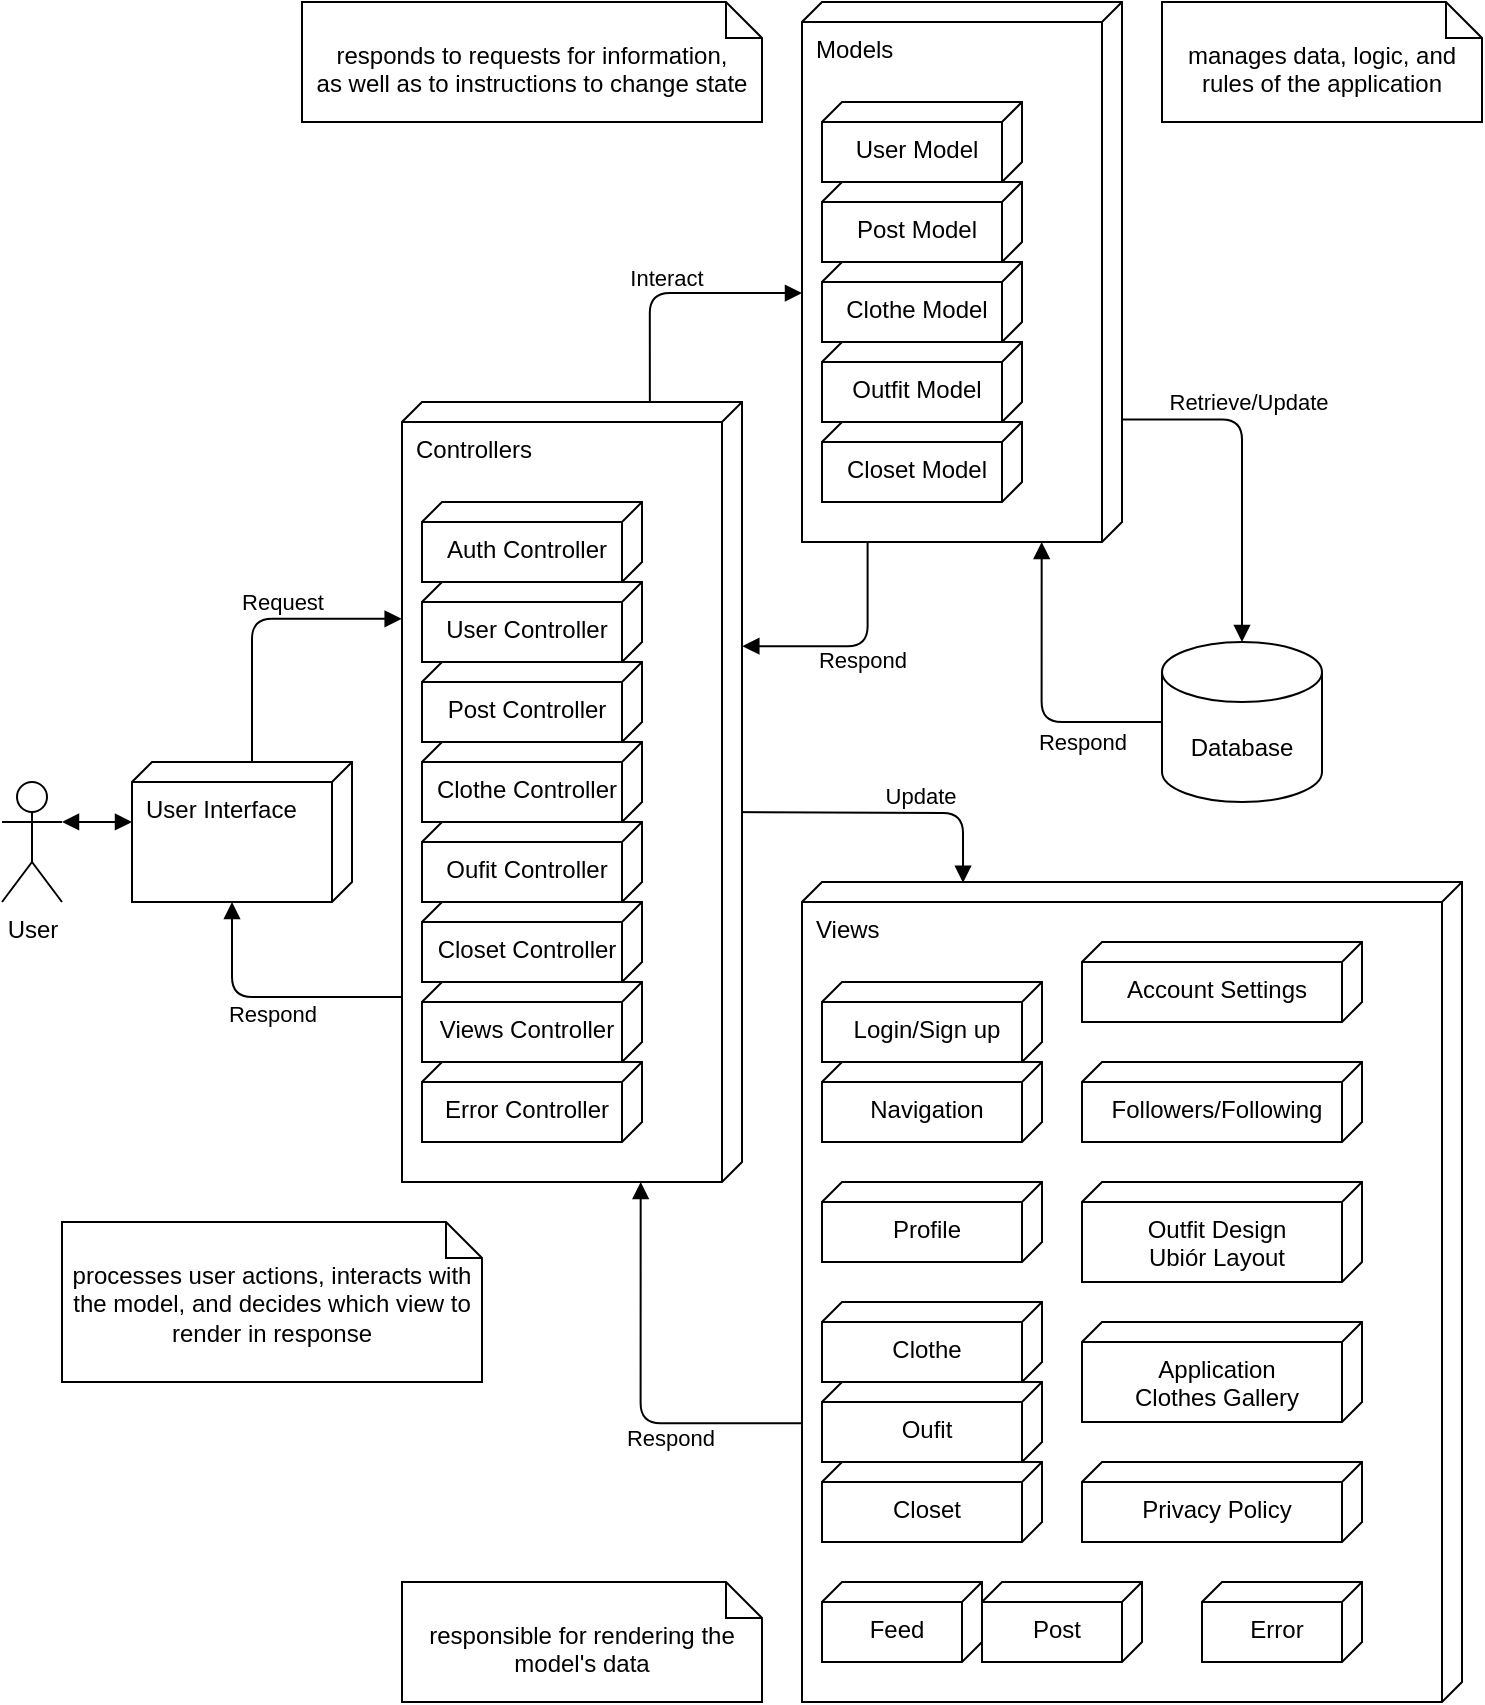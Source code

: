 <mxfile version="24.7.17">
  <diagram name="Page-1" id="MU40dsSjmfFrNShMqfhn">
    <mxGraphModel dx="500" dy="319" grid="1" gridSize="10" guides="1" tooltips="1" connect="1" arrows="1" fold="1" page="1" pageScale="1" pageWidth="850" pageHeight="1100" math="0" shadow="0">
      <root>
        <mxCell id="0" />
        <mxCell id="1" parent="0" />
        <mxCell id="beVgWmRtZ7cqBD5OG1xg-60" style="edgeStyle=orthogonalEdgeStyle;rounded=1;orthogonalLoop=1;jettySize=auto;html=1;entryX=0.313;entryY=-0.001;entryDx=0;entryDy=0;curved=0;endArrow=block;endFill=1;exitX=1.001;exitY=0.795;exitDx=0;exitDy=0;exitPerimeter=0;entryPerimeter=0;" parent="1" source="beVgWmRtZ7cqBD5OG1xg-99" target="beVgWmRtZ7cqBD5OG1xg-105" edge="1">
          <mxGeometry relative="1" as="geometry">
            <mxPoint x="530" y="360" as="sourcePoint" />
            <mxPoint x="450" y="382.5" as="targetPoint" />
          </mxGeometry>
        </mxCell>
        <mxCell id="beVgWmRtZ7cqBD5OG1xg-83" value="Respond" style="edgeLabel;html=1;align=center;verticalAlign=middle;resizable=0;points=[];" parent="beVgWmRtZ7cqBD5OG1xg-60" vertex="1" connectable="0">
          <mxGeometry x="0.246" y="-3" relative="1" as="geometry">
            <mxPoint x="17" y="10" as="offset" />
          </mxGeometry>
        </mxCell>
        <mxCell id="beVgWmRtZ7cqBD5OG1xg-59" style="edgeStyle=orthogonalEdgeStyle;rounded=1;orthogonalLoop=1;jettySize=auto;html=1;exitX=0;exitY=0.271;exitDx=0;exitDy=0;entryX=0.539;entryY=1;entryDx=0;entryDy=0;curved=0;endArrow=block;endFill=1;entryPerimeter=0;exitPerimeter=0;" parent="1" source="beVgWmRtZ7cqBD5OG1xg-105" target="beVgWmRtZ7cqBD5OG1xg-99" edge="1">
          <mxGeometry relative="1" as="geometry">
            <mxPoint x="370" y="290" as="sourcePoint" />
            <mxPoint x="490" y="215" as="targetPoint" />
          </mxGeometry>
        </mxCell>
        <mxCell id="beVgWmRtZ7cqBD5OG1xg-82" value="Interact" style="edgeLabel;html=1;align=center;verticalAlign=middle;resizable=0;points=[];" parent="beVgWmRtZ7cqBD5OG1xg-59" vertex="1" connectable="0">
          <mxGeometry x="0.013" y="2" relative="1" as="geometry">
            <mxPoint x="-4" y="-6" as="offset" />
          </mxGeometry>
        </mxCell>
        <mxCell id="beVgWmRtZ7cqBD5OG1xg-61" style="edgeStyle=orthogonalEdgeStyle;rounded=1;orthogonalLoop=1;jettySize=auto;html=1;exitX=1;exitY=0.5;exitDx=0;exitDy=0;entryX=0.001;entryY=0.756;entryDx=0;entryDy=0;curved=0;endArrow=block;endFill=1;entryPerimeter=0;" parent="1" target="beVgWmRtZ7cqBD5OG1xg-121" edge="1">
          <mxGeometry relative="1" as="geometry">
            <mxPoint x="450" y="475" as="sourcePoint" />
            <mxPoint x="570" y="510" as="targetPoint" />
          </mxGeometry>
        </mxCell>
        <mxCell id="beVgWmRtZ7cqBD5OG1xg-86" value="Update" style="edgeLabel;html=1;align=center;verticalAlign=middle;resizable=0;points=[];" parent="beVgWmRtZ7cqBD5OG1xg-61" vertex="1" connectable="0">
          <mxGeometry x="0.153" y="2" relative="1" as="geometry">
            <mxPoint x="9" y="-7" as="offset" />
          </mxGeometry>
        </mxCell>
        <mxCell id="beVgWmRtZ7cqBD5OG1xg-67" style="edgeStyle=orthogonalEdgeStyle;rounded=1;orthogonalLoop=1;jettySize=auto;html=1;exitX=0;exitY=0.75;exitDx=0;exitDy=0;entryX=0;entryY=0;entryDx=70;entryDy=60;curved=0;endArrow=block;endFill=1;entryPerimeter=0;" parent="1" target="beVgWmRtZ7cqBD5OG1xg-146" edge="1">
          <mxGeometry relative="1" as="geometry">
            <mxPoint x="290" y="567.5" as="sourcePoint" />
            <mxPoint x="210" y="520" as="targetPoint" />
            <Array as="points">
              <mxPoint x="205" y="568" />
            </Array>
          </mxGeometry>
        </mxCell>
        <mxCell id="beVgWmRtZ7cqBD5OG1xg-81" value="Respond" style="edgeLabel;html=1;align=center;verticalAlign=middle;resizable=0;points=[];" parent="beVgWmRtZ7cqBD5OG1xg-67" vertex="1" connectable="0">
          <mxGeometry x="-0.24" y="2" relative="1" as="geometry">
            <mxPoint x="-15" y="6" as="offset" />
          </mxGeometry>
        </mxCell>
        <mxCell id="beVgWmRtZ7cqBD5OG1xg-62" style="edgeStyle=orthogonalEdgeStyle;rounded=1;orthogonalLoop=1;jettySize=auto;html=1;exitX=0.66;exitY=1;exitDx=0;exitDy=0;entryX=1;entryY=0.298;entryDx=0;entryDy=0;curved=0;endArrow=block;endFill=1;entryPerimeter=0;exitPerimeter=0;" parent="1" source="beVgWmRtZ7cqBD5OG1xg-121" target="beVgWmRtZ7cqBD5OG1xg-105" edge="1">
          <mxGeometry relative="1" as="geometry">
            <mxPoint x="490" y="780" as="sourcePoint" />
            <mxPoint x="370" y="660" as="targetPoint" />
          </mxGeometry>
        </mxCell>
        <mxCell id="beVgWmRtZ7cqBD5OG1xg-87" value="Respond" style="edgeLabel;html=1;align=center;verticalAlign=middle;resizable=0;points=[];" parent="beVgWmRtZ7cqBD5OG1xg-62" vertex="1" connectable="0">
          <mxGeometry x="-0.212" relative="1" as="geometry">
            <mxPoint x="13" y="7" as="offset" />
          </mxGeometry>
        </mxCell>
        <mxCell id="beVgWmRtZ7cqBD5OG1xg-64" style="edgeStyle=orthogonalEdgeStyle;rounded=1;orthogonalLoop=1;jettySize=auto;html=1;exitX=0;exitY=0.5;exitDx=0;exitDy=0;exitPerimeter=0;entryX=1;entryY=0.251;entryDx=0;entryDy=0;curved=0;endArrow=block;endFill=1;entryPerimeter=0;" parent="1" source="beVgWmRtZ7cqBD5OG1xg-30" target="beVgWmRtZ7cqBD5OG1xg-99" edge="1">
          <mxGeometry relative="1" as="geometry">
            <mxPoint x="610" y="340" as="targetPoint" />
          </mxGeometry>
        </mxCell>
        <mxCell id="beVgWmRtZ7cqBD5OG1xg-85" value="Respond" style="edgeLabel;html=1;align=center;verticalAlign=middle;resizable=0;points=[];" parent="beVgWmRtZ7cqBD5OG1xg-64" vertex="1" connectable="0">
          <mxGeometry x="-0.613" y="-1" relative="1" as="geometry">
            <mxPoint x="-11" y="11" as="offset" />
          </mxGeometry>
        </mxCell>
        <mxCell id="beVgWmRtZ7cqBD5OG1xg-30" value="Database" style="shape=cylinder3;whiteSpace=wrap;html=1;boundedLbl=1;backgroundOutline=1;size=15;" parent="1" vertex="1">
          <mxGeometry x="670" y="390" width="80" height="80" as="geometry" />
        </mxCell>
        <mxCell id="beVgWmRtZ7cqBD5OG1xg-48" style="edgeStyle=orthogonalEdgeStyle;rounded=1;orthogonalLoop=1;jettySize=auto;html=1;exitX=1;exitY=0.333;exitDx=0;exitDy=0;exitPerimeter=0;entryX=0.427;entryY=1;entryDx=0;entryDy=0;startArrow=block;startFill=1;curved=0;endArrow=block;endFill=1;entryPerimeter=0;" parent="1" source="beVgWmRtZ7cqBD5OG1xg-35" target="beVgWmRtZ7cqBD5OG1xg-146" edge="1">
          <mxGeometry relative="1" as="geometry">
            <mxPoint x="170" y="480" as="targetPoint" />
          </mxGeometry>
        </mxCell>
        <mxCell id="beVgWmRtZ7cqBD5OG1xg-35" value="User" style="shape=umlActor;verticalLabelPosition=bottom;verticalAlign=top;html=1;" parent="1" vertex="1">
          <mxGeometry x="90" y="460" width="30" height="60" as="geometry" />
        </mxCell>
        <mxCell id="beVgWmRtZ7cqBD5OG1xg-65" style="edgeStyle=orthogonalEdgeStyle;rounded=1;orthogonalLoop=1;jettySize=auto;html=1;exitX=0;exitY=0;exitDx=0;exitDy=50;curved=0;endArrow=block;endFill=1;exitPerimeter=0;entryX=0.278;entryY=1.001;entryDx=0;entryDy=0;entryPerimeter=0;" parent="1" source="beVgWmRtZ7cqBD5OG1xg-146" target="beVgWmRtZ7cqBD5OG1xg-105" edge="1">
          <mxGeometry relative="1" as="geometry">
            <mxPoint x="210" y="440" as="sourcePoint" />
            <mxPoint x="270" y="390" as="targetPoint" />
          </mxGeometry>
        </mxCell>
        <mxCell id="beVgWmRtZ7cqBD5OG1xg-79" value="Request" style="edgeLabel;html=1;align=center;verticalAlign=middle;resizable=0;points=[];" parent="beVgWmRtZ7cqBD5OG1xg-65" vertex="1" connectable="0">
          <mxGeometry x="0.176" relative="1" as="geometry">
            <mxPoint y="-9" as="offset" />
          </mxGeometry>
        </mxCell>
        <mxCell id="beVgWmRtZ7cqBD5OG1xg-63" style="edgeStyle=orthogonalEdgeStyle;rounded=1;orthogonalLoop=1;jettySize=auto;html=1;exitX=0.773;exitY=-0.001;exitDx=0;exitDy=0;entryX=0.5;entryY=0;entryDx=0;entryDy=0;entryPerimeter=0;curved=0;endArrow=block;endFill=1;exitPerimeter=0;" parent="1" source="beVgWmRtZ7cqBD5OG1xg-99" target="beVgWmRtZ7cqBD5OG1xg-30" edge="1">
          <mxGeometry relative="1" as="geometry">
            <mxPoint x="650" y="277.5" as="sourcePoint" />
          </mxGeometry>
        </mxCell>
        <mxCell id="beVgWmRtZ7cqBD5OG1xg-84" value="Retrieve/Update" style="edgeLabel;html=1;align=center;verticalAlign=middle;resizable=0;points=[];" parent="beVgWmRtZ7cqBD5OG1xg-63" vertex="1" connectable="0">
          <mxGeometry x="-0.412" y="-2" relative="1" as="geometry">
            <mxPoint x="12" y="-11" as="offset" />
          </mxGeometry>
        </mxCell>
        <mxCell id="beVgWmRtZ7cqBD5OG1xg-88" value="processes user actions, interacts with the model, and decides which view to render in response" style="shape=note2;boundedLbl=1;whiteSpace=wrap;html=1;size=18;verticalAlign=top;align=center;spacingTop=-5;" parent="1" vertex="1">
          <mxGeometry x="120" y="680" width="210" height="80" as="geometry" />
        </mxCell>
        <mxCell id="beVgWmRtZ7cqBD5OG1xg-92" value="manages data, logic, and rules of the application" style="shape=note2;boundedLbl=1;whiteSpace=wrap;html=1;size=18;verticalAlign=top;align=center;spacingTop=-5;" parent="1" vertex="1">
          <mxGeometry x="670" y="70" width="160" height="60" as="geometry" />
        </mxCell>
        <mxCell id="beVgWmRtZ7cqBD5OG1xg-93" value="responds to requests for information,&lt;div&gt;as well as to instructions to change state&lt;/div&gt;" style="shape=note2;boundedLbl=1;whiteSpace=wrap;html=1;size=18;verticalAlign=top;align=center;spacingTop=-5;" parent="1" vertex="1">
          <mxGeometry x="240" y="70" width="230" height="60" as="geometry" />
        </mxCell>
        <mxCell id="beVgWmRtZ7cqBD5OG1xg-95" value="responsible for rendering the model&#39;s data" style="shape=note2;boundedLbl=1;whiteSpace=wrap;html=1;size=18;verticalAlign=top;align=center;spacingTop=-5;" parent="1" vertex="1">
          <mxGeometry x="290" y="860" width="180" height="60" as="geometry" />
        </mxCell>
        <mxCell id="beVgWmRtZ7cqBD5OG1xg-99" value="Models" style="verticalAlign=top;align=left;shape=cube;size=10;direction=south;fontStyle=0;html=1;boundedLbl=1;spacingLeft=5;whiteSpace=wrap;" parent="1" vertex="1">
          <mxGeometry x="490" y="70" width="160" height="270" as="geometry" />
        </mxCell>
        <mxCell id="beVgWmRtZ7cqBD5OG1xg-100" value="User Model" style="verticalAlign=top;align=center;shape=cube;size=10;direction=south;html=1;boundedLbl=1;spacingLeft=5;whiteSpace=wrap;" parent="beVgWmRtZ7cqBD5OG1xg-99" vertex="1">
          <mxGeometry width="100" height="40" relative="1" as="geometry">
            <mxPoint x="10" y="50" as="offset" />
          </mxGeometry>
        </mxCell>
        <mxCell id="beVgWmRtZ7cqBD5OG1xg-101" value="Post Model" style="verticalAlign=top;align=center;shape=cube;size=10;direction=south;html=1;boundedLbl=1;spacingLeft=5;whiteSpace=wrap;" parent="beVgWmRtZ7cqBD5OG1xg-99" vertex="1">
          <mxGeometry width="100" height="40" relative="1" as="geometry">
            <mxPoint x="10" y="90" as="offset" />
          </mxGeometry>
        </mxCell>
        <mxCell id="beVgWmRtZ7cqBD5OG1xg-102" value="Clothe Model" style="verticalAlign=top;align=center;shape=cube;size=10;direction=south;html=1;boundedLbl=1;spacingLeft=5;whiteSpace=wrap;" parent="beVgWmRtZ7cqBD5OG1xg-99" vertex="1">
          <mxGeometry width="100" height="40" relative="1" as="geometry">
            <mxPoint x="10" y="130" as="offset" />
          </mxGeometry>
        </mxCell>
        <mxCell id="beVgWmRtZ7cqBD5OG1xg-103" value="Outfit Model" style="verticalAlign=top;align=center;shape=cube;size=10;direction=south;html=1;boundedLbl=1;spacingLeft=5;whiteSpace=wrap;" parent="beVgWmRtZ7cqBD5OG1xg-99" vertex="1">
          <mxGeometry width="100" height="40" relative="1" as="geometry">
            <mxPoint x="10" y="170" as="offset" />
          </mxGeometry>
        </mxCell>
        <mxCell id="beVgWmRtZ7cqBD5OG1xg-104" value="Closet Model" style="verticalAlign=top;align=center;shape=cube;size=10;direction=south;html=1;boundedLbl=1;spacingLeft=5;whiteSpace=wrap;" parent="beVgWmRtZ7cqBD5OG1xg-99" vertex="1">
          <mxGeometry width="100" height="40" relative="1" as="geometry">
            <mxPoint x="10" y="210" as="offset" />
          </mxGeometry>
        </mxCell>
        <mxCell id="beVgWmRtZ7cqBD5OG1xg-105" value="Controllers" style="verticalAlign=top;align=left;shape=cube;size=10;direction=south;fontStyle=0;html=1;boundedLbl=1;spacingLeft=5;whiteSpace=wrap;" parent="1" vertex="1">
          <mxGeometry x="290" y="270" width="170" height="390" as="geometry" />
        </mxCell>
        <mxCell id="beVgWmRtZ7cqBD5OG1xg-106" value="Auth Controller" style="verticalAlign=top;align=center;shape=cube;size=10;direction=south;html=1;boundedLbl=1;spacingLeft=5;whiteSpace=wrap;" parent="beVgWmRtZ7cqBD5OG1xg-105" vertex="1">
          <mxGeometry width="110" height="40" relative="1" as="geometry">
            <mxPoint x="10" y="50" as="offset" />
          </mxGeometry>
        </mxCell>
        <mxCell id="beVgWmRtZ7cqBD5OG1xg-107" value="User Controller" style="verticalAlign=top;align=center;shape=cube;size=10;direction=south;html=1;boundedLbl=1;spacingLeft=5;whiteSpace=wrap;" parent="beVgWmRtZ7cqBD5OG1xg-105" vertex="1">
          <mxGeometry width="110" height="40" relative="1" as="geometry">
            <mxPoint x="10" y="90" as="offset" />
          </mxGeometry>
        </mxCell>
        <mxCell id="beVgWmRtZ7cqBD5OG1xg-108" value="Post Controller" style="verticalAlign=top;align=center;shape=cube;size=10;direction=south;html=1;boundedLbl=1;spacingLeft=5;whiteSpace=wrap;" parent="beVgWmRtZ7cqBD5OG1xg-105" vertex="1">
          <mxGeometry width="110" height="40" relative="1" as="geometry">
            <mxPoint x="10" y="130" as="offset" />
          </mxGeometry>
        </mxCell>
        <mxCell id="beVgWmRtZ7cqBD5OG1xg-109" value="Clothe Controller" style="verticalAlign=top;align=center;shape=cube;size=10;direction=south;html=1;boundedLbl=1;spacingLeft=5;whiteSpace=wrap;" parent="beVgWmRtZ7cqBD5OG1xg-105" vertex="1">
          <mxGeometry width="110" height="40" relative="1" as="geometry">
            <mxPoint x="10" y="170" as="offset" />
          </mxGeometry>
        </mxCell>
        <mxCell id="beVgWmRtZ7cqBD5OG1xg-110" value="Oufit Controller" style="verticalAlign=top;align=center;shape=cube;size=10;direction=south;html=1;boundedLbl=1;spacingLeft=5;whiteSpace=wrap;" parent="beVgWmRtZ7cqBD5OG1xg-105" vertex="1">
          <mxGeometry width="110" height="40" relative="1" as="geometry">
            <mxPoint x="10" y="210" as="offset" />
          </mxGeometry>
        </mxCell>
        <mxCell id="beVgWmRtZ7cqBD5OG1xg-117" value="Closet Controller" style="verticalAlign=top;align=center;shape=cube;size=10;direction=south;html=1;boundedLbl=1;spacingLeft=5;whiteSpace=wrap;" parent="beVgWmRtZ7cqBD5OG1xg-105" vertex="1">
          <mxGeometry width="110" height="40" relative="1" as="geometry">
            <mxPoint x="10" y="250" as="offset" />
          </mxGeometry>
        </mxCell>
        <mxCell id="beVgWmRtZ7cqBD5OG1xg-118" value="Views Controller" style="verticalAlign=top;align=center;shape=cube;size=10;direction=south;html=1;boundedLbl=1;spacingLeft=5;whiteSpace=wrap;" parent="beVgWmRtZ7cqBD5OG1xg-105" vertex="1">
          <mxGeometry width="110" height="40" relative="1" as="geometry">
            <mxPoint x="10" y="290" as="offset" />
          </mxGeometry>
        </mxCell>
        <mxCell id="beVgWmRtZ7cqBD5OG1xg-119" value="Error Controller" style="verticalAlign=top;align=center;shape=cube;size=10;direction=south;html=1;boundedLbl=1;spacingLeft=5;whiteSpace=wrap;" parent="beVgWmRtZ7cqBD5OG1xg-105" vertex="1">
          <mxGeometry width="110" height="40" relative="1" as="geometry">
            <mxPoint x="10" y="330" as="offset" />
          </mxGeometry>
        </mxCell>
        <mxCell id="beVgWmRtZ7cqBD5OG1xg-121" value="Views" style="verticalAlign=top;align=left;shape=cube;size=10;direction=south;fontStyle=0;html=1;boundedLbl=1;spacingLeft=5;whiteSpace=wrap;" parent="1" vertex="1">
          <mxGeometry x="490" y="510" width="330" height="410" as="geometry" />
        </mxCell>
        <mxCell id="beVgWmRtZ7cqBD5OG1xg-122" value="Login/Sign up" style="verticalAlign=top;align=center;shape=cube;size=10;direction=south;html=1;boundedLbl=1;spacingLeft=5;whiteSpace=wrap;" parent="beVgWmRtZ7cqBD5OG1xg-121" vertex="1">
          <mxGeometry width="110" height="40" relative="1" as="geometry">
            <mxPoint x="10" y="50" as="offset" />
          </mxGeometry>
        </mxCell>
        <mxCell id="beVgWmRtZ7cqBD5OG1xg-123" value="Navigation" style="verticalAlign=top;align=center;shape=cube;size=10;direction=south;html=1;boundedLbl=1;spacingLeft=5;whiteSpace=wrap;" parent="beVgWmRtZ7cqBD5OG1xg-121" vertex="1">
          <mxGeometry width="110" height="40" relative="1" as="geometry">
            <mxPoint x="10" y="90" as="offset" />
          </mxGeometry>
        </mxCell>
        <mxCell id="beVgWmRtZ7cqBD5OG1xg-124" value="Profile" style="verticalAlign=top;align=center;shape=cube;size=10;direction=south;html=1;boundedLbl=1;spacingLeft=5;whiteSpace=wrap;" parent="beVgWmRtZ7cqBD5OG1xg-121" vertex="1">
          <mxGeometry width="110" height="40" relative="1" as="geometry">
            <mxPoint x="10" y="150" as="offset" />
          </mxGeometry>
        </mxCell>
        <mxCell id="beVgWmRtZ7cqBD5OG1xg-125" value="Clothe" style="verticalAlign=top;align=center;shape=cube;size=10;direction=south;html=1;boundedLbl=1;spacingLeft=5;whiteSpace=wrap;" parent="beVgWmRtZ7cqBD5OG1xg-121" vertex="1">
          <mxGeometry width="110" height="40" relative="1" as="geometry">
            <mxPoint x="10" y="210" as="offset" />
          </mxGeometry>
        </mxCell>
        <mxCell id="beVgWmRtZ7cqBD5OG1xg-126" value="Oufit" style="verticalAlign=top;align=center;shape=cube;size=10;direction=south;html=1;boundedLbl=1;spacingLeft=5;whiteSpace=wrap;" parent="beVgWmRtZ7cqBD5OG1xg-121" vertex="1">
          <mxGeometry width="110" height="40" relative="1" as="geometry">
            <mxPoint x="10" y="250" as="offset" />
          </mxGeometry>
        </mxCell>
        <mxCell id="beVgWmRtZ7cqBD5OG1xg-127" value="Closet" style="verticalAlign=top;align=center;shape=cube;size=10;direction=south;html=1;boundedLbl=1;spacingLeft=5;whiteSpace=wrap;" parent="beVgWmRtZ7cqBD5OG1xg-121" vertex="1">
          <mxGeometry width="110" height="40" relative="1" as="geometry">
            <mxPoint x="10" y="290" as="offset" />
          </mxGeometry>
        </mxCell>
        <mxCell id="beVgWmRtZ7cqBD5OG1xg-128" value="Feed" style="verticalAlign=top;align=center;shape=cube;size=10;direction=south;html=1;boundedLbl=1;spacingLeft=5;whiteSpace=wrap;" parent="beVgWmRtZ7cqBD5OG1xg-121" vertex="1">
          <mxGeometry width="80" height="40" relative="1" as="geometry">
            <mxPoint x="10" y="350" as="offset" />
          </mxGeometry>
        </mxCell>
        <mxCell id="beVgWmRtZ7cqBD5OG1xg-129" value="Post" style="verticalAlign=top;align=center;shape=cube;size=10;direction=south;html=1;boundedLbl=1;spacingLeft=5;whiteSpace=wrap;" parent="beVgWmRtZ7cqBD5OG1xg-121" vertex="1">
          <mxGeometry width="80" height="40" relative="1" as="geometry">
            <mxPoint x="90" y="350" as="offset" />
          </mxGeometry>
        </mxCell>
        <mxCell id="beVgWmRtZ7cqBD5OG1xg-130" value="Account Settings" style="verticalAlign=top;align=center;shape=cube;size=10;direction=south;html=1;boundedLbl=1;spacingLeft=5;whiteSpace=wrap;" parent="beVgWmRtZ7cqBD5OG1xg-121" vertex="1">
          <mxGeometry width="140" height="40" relative="1" as="geometry">
            <mxPoint x="140" y="30" as="offset" />
          </mxGeometry>
        </mxCell>
        <mxCell id="beVgWmRtZ7cqBD5OG1xg-141" value="Followers/&lt;span style=&quot;background-color: initial;&quot;&gt;Following&lt;/span&gt;" style="verticalAlign=top;align=center;shape=cube;size=10;direction=south;html=1;boundedLbl=1;spacingLeft=5;whiteSpace=wrap;" parent="beVgWmRtZ7cqBD5OG1xg-121" vertex="1">
          <mxGeometry width="140" height="40" relative="1" as="geometry">
            <mxPoint x="140" y="90" as="offset" />
          </mxGeometry>
        </mxCell>
        <mxCell id="beVgWmRtZ7cqBD5OG1xg-142" value="Outfit Design&lt;div&gt;Ubiór Layout&lt;/div&gt;" style="verticalAlign=top;align=center;shape=cube;size=10;direction=south;html=1;boundedLbl=1;spacingLeft=5;whiteSpace=wrap;" parent="beVgWmRtZ7cqBD5OG1xg-121" vertex="1">
          <mxGeometry width="140" height="50" relative="1" as="geometry">
            <mxPoint x="140" y="150" as="offset" />
          </mxGeometry>
        </mxCell>
        <mxCell id="beVgWmRtZ7cqBD5OG1xg-143" value="Application&lt;div&gt;Clothes Gallery&lt;/div&gt;" style="verticalAlign=top;align=center;shape=cube;size=10;direction=south;html=1;boundedLbl=1;spacingLeft=5;whiteSpace=wrap;" parent="beVgWmRtZ7cqBD5OG1xg-121" vertex="1">
          <mxGeometry width="140" height="50" relative="1" as="geometry">
            <mxPoint x="140" y="220" as="offset" />
          </mxGeometry>
        </mxCell>
        <mxCell id="beVgWmRtZ7cqBD5OG1xg-144" value="Privacy Policy" style="verticalAlign=top;align=center;shape=cube;size=10;direction=south;html=1;boundedLbl=1;spacingLeft=5;whiteSpace=wrap;" parent="beVgWmRtZ7cqBD5OG1xg-121" vertex="1">
          <mxGeometry width="140" height="40" relative="1" as="geometry">
            <mxPoint x="140" y="290" as="offset" />
          </mxGeometry>
        </mxCell>
        <mxCell id="beVgWmRtZ7cqBD5OG1xg-145" value="Error" style="verticalAlign=top;align=center;shape=cube;size=10;direction=south;html=1;boundedLbl=1;spacingLeft=5;whiteSpace=wrap;" parent="beVgWmRtZ7cqBD5OG1xg-121" vertex="1">
          <mxGeometry width="80" height="40" relative="1" as="geometry">
            <mxPoint x="200" y="350" as="offset" />
          </mxGeometry>
        </mxCell>
        <mxCell id="beVgWmRtZ7cqBD5OG1xg-146" value="User Interface" style="verticalAlign=top;align=left;shape=cube;size=10;direction=south;fontStyle=0;html=1;boundedLbl=1;spacingLeft=5;whiteSpace=wrap;" parent="1" vertex="1">
          <mxGeometry x="155" y="450" width="110" height="70" as="geometry" />
        </mxCell>
      </root>
    </mxGraphModel>
  </diagram>
</mxfile>
